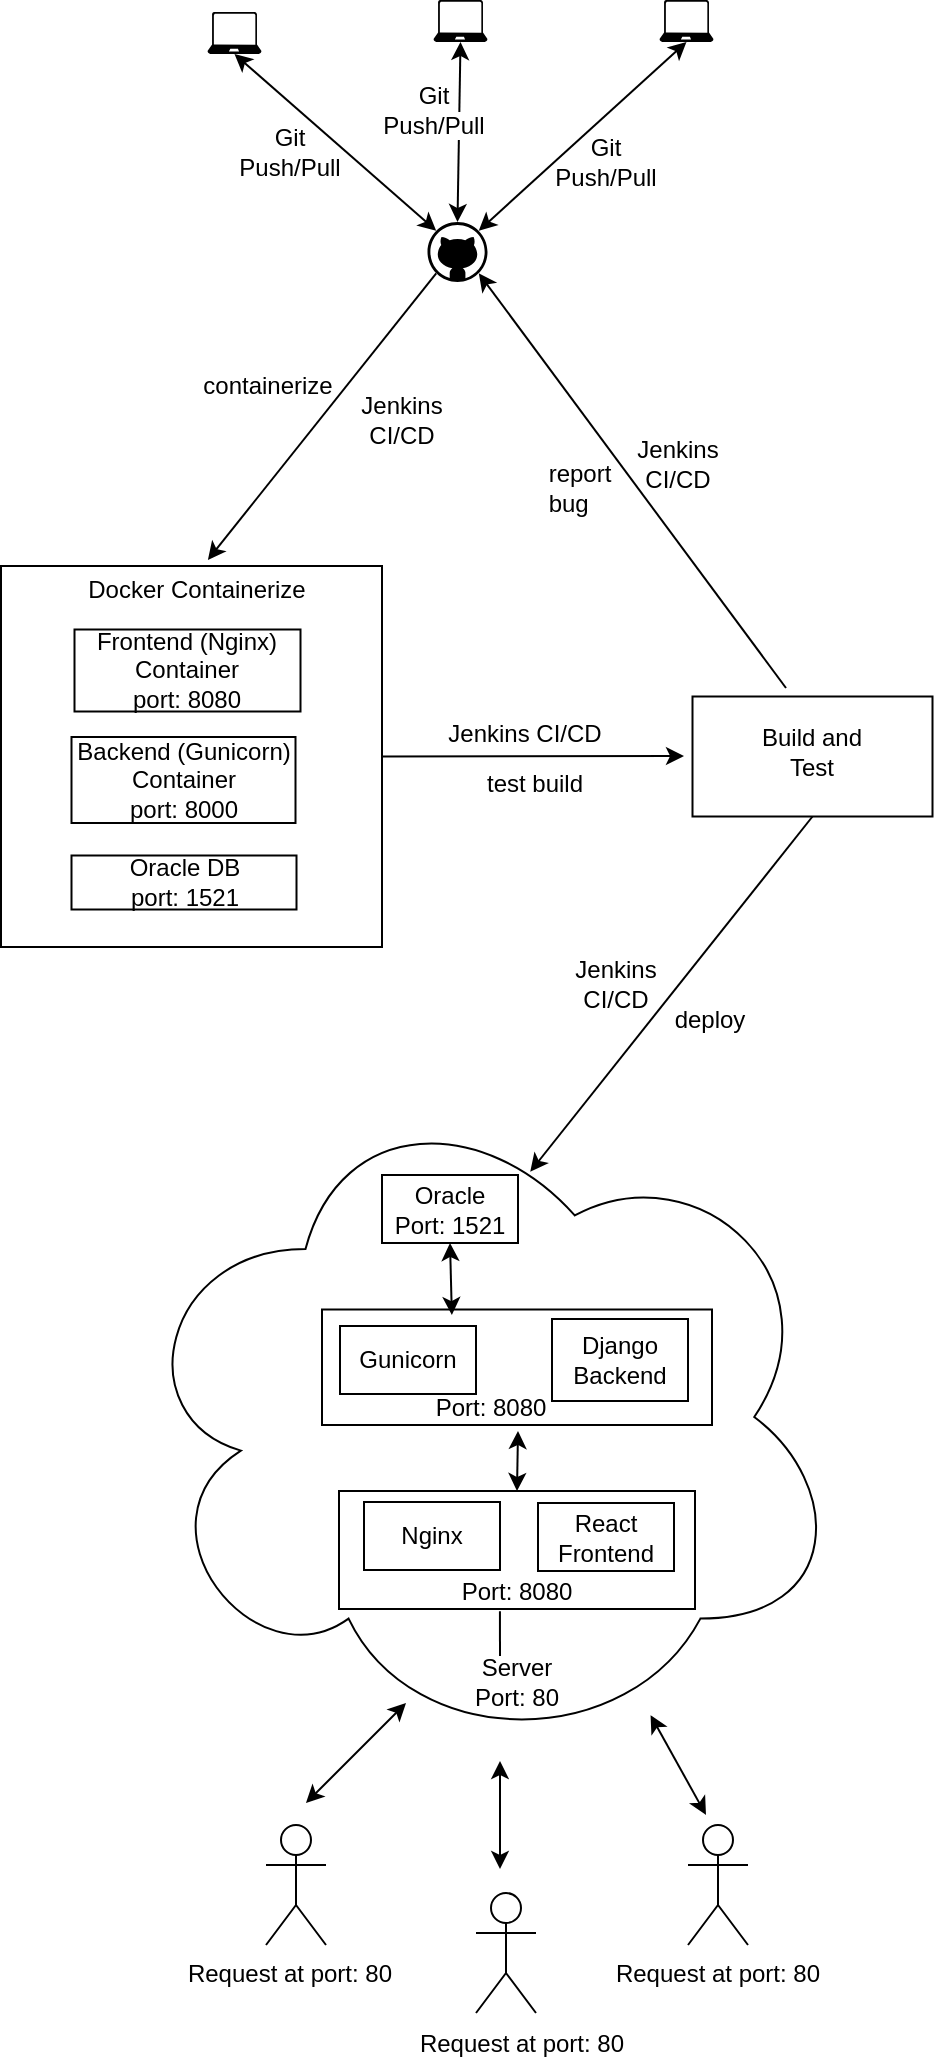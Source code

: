 <mxfile version="28.2.0">
  <diagram name="Page-1" id="6z6O5gTYu6NG59R_pvrr">
    <mxGraphModel dx="1744" dy="1014" grid="0" gridSize="10" guides="1" tooltips="1" connect="1" arrows="1" fold="1" page="1" pageScale="1" pageWidth="850" pageHeight="1100" background="light-dark(#FFFFFF,#FFFFFF)" math="0" shadow="0">
      <root>
        <mxCell id="0" />
        <mxCell id="1" parent="0" />
        <mxCell id="HzpkZbNFiSMj0MUtHJk6-1" value="" style="verticalLabelPosition=bottom;html=1;verticalAlign=top;align=center;strokeColor=none;fillColor=light-dark(#000000,#000000);shape=mxgraph.azure.github_code;pointerEvents=1;direction=east;" vertex="1" parent="1">
          <mxGeometry x="384.75" y="147" width="30" height="30" as="geometry" />
        </mxCell>
        <mxCell id="HzpkZbNFiSMj0MUtHJk6-3" value="" style="endArrow=classic;startArrow=classic;html=1;rounded=0;entryX=0.145;entryY=0.145;entryDx=0;entryDy=0;entryPerimeter=0;strokeColor=light-dark(#000000,#000000);exitX=0.5;exitY=1;exitDx=0;exitDy=0;exitPerimeter=0;" edge="1" parent="1" source="HzpkZbNFiSMj0MUtHJk6-9" target="HzpkZbNFiSMj0MUtHJk6-1">
          <mxGeometry width="50" height="50" relative="1" as="geometry">
            <mxPoint x="219.75" y="81" as="sourcePoint" />
            <mxPoint x="289.75" y="51" as="targetPoint" />
          </mxGeometry>
        </mxCell>
        <mxCell id="HzpkZbNFiSMj0MUtHJk6-4" value="" style="endArrow=classic;startArrow=classic;html=1;rounded=0;strokeColor=light-dark(#000000,#000000);exitX=0.5;exitY=1;exitDx=0;exitDy=0;exitPerimeter=0;entryX=0.5;entryY=0;entryDx=0;entryDy=0;entryPerimeter=0;" edge="1" parent="1" source="HzpkZbNFiSMj0MUtHJk6-8" target="HzpkZbNFiSMj0MUtHJk6-1">
          <mxGeometry width="50" height="50" relative="1" as="geometry">
            <mxPoint x="217.75" y="38" as="sourcePoint" />
            <mxPoint x="396.75" y="195" as="targetPoint" />
          </mxGeometry>
        </mxCell>
        <mxCell id="HzpkZbNFiSMj0MUtHJk6-5" value="" style="endArrow=classic;startArrow=classic;html=1;rounded=0;entryX=0.855;entryY=0.145;entryDx=0;entryDy=0;entryPerimeter=0;strokeColor=light-dark(#000000,#000000);exitX=0.5;exitY=1;exitDx=0;exitDy=0;exitPerimeter=0;" edge="1" parent="1" source="HzpkZbNFiSMj0MUtHJk6-7" target="HzpkZbNFiSMj0MUtHJk6-1">
          <mxGeometry width="50" height="50" relative="1" as="geometry">
            <mxPoint x="219.75" y="1" as="sourcePoint" />
            <mxPoint x="289.75" y="1" as="targetPoint" />
          </mxGeometry>
        </mxCell>
        <mxCell id="HzpkZbNFiSMj0MUtHJk6-7" value="" style="verticalLabelPosition=bottom;html=1;verticalAlign=top;align=center;strokeColor=none;fillColor=light-dark(#000000,#000000);shape=mxgraph.azure.laptop;pointerEvents=1;direction=east;" vertex="1" parent="1">
          <mxGeometry x="500.75" y="36" width="27" height="21" as="geometry" />
        </mxCell>
        <mxCell id="HzpkZbNFiSMj0MUtHJk6-8" value="" style="verticalLabelPosition=bottom;html=1;verticalAlign=top;align=center;strokeColor=none;fillColor=light-dark(#000000,#000000);shape=mxgraph.azure.laptop;pointerEvents=1;direction=east;" vertex="1" parent="1">
          <mxGeometry x="387.75" y="36" width="27" height="21" as="geometry" />
        </mxCell>
        <mxCell id="HzpkZbNFiSMj0MUtHJk6-9" value="" style="verticalLabelPosition=bottom;html=1;verticalAlign=top;align=center;strokeColor=none;fillColor=light-dark(#000000,#000000);shape=mxgraph.azure.laptop;pointerEvents=1;direction=east;" vertex="1" parent="1">
          <mxGeometry x="274.75" y="42" width="27" height="21" as="geometry" />
        </mxCell>
        <mxCell id="HzpkZbNFiSMj0MUtHJk6-10" value="" style="endArrow=classic;html=1;rounded=0;exitX=0.145;exitY=0.855;exitDx=0;exitDy=0;exitPerimeter=0;strokeColor=light-dark(#000000,#000000);entryX=0.543;entryY=-0.016;entryDx=0;entryDy=0;entryPerimeter=0;" edge="1" parent="1" source="HzpkZbNFiSMj0MUtHJk6-1" target="HzpkZbNFiSMj0MUtHJk6-11">
          <mxGeometry width="50" height="50" relative="1" as="geometry">
            <mxPoint x="203.75" y="849.5" as="sourcePoint" />
            <mxPoint x="399.75" y="287" as="targetPoint" />
          </mxGeometry>
        </mxCell>
        <mxCell id="HzpkZbNFiSMj0MUtHJk6-11" value="" style="whiteSpace=wrap;html=1;aspect=fixed;fillColor=none;strokeColor=light-dark(#000000,#000000);direction=east;" vertex="1" parent="1">
          <mxGeometry x="171.5" y="319" width="190.5" height="190.5" as="geometry" />
        </mxCell>
        <mxCell id="HzpkZbNFiSMj0MUtHJk6-12" value="&lt;font style=&quot;color: light-dark(rgb(0, 0, 0), rgb(0, 0, 0));&quot;&gt;Backend (Gunicorn) Container&lt;/font&gt;&lt;div&gt;&lt;font style=&quot;color: light-dark(rgb(0, 0, 0), rgb(0, 0, 0));&quot;&gt;port: 8000&lt;/font&gt;&lt;/div&gt;" style="rounded=0;whiteSpace=wrap;html=1;fillColor=none;strokeColor=light-dark(#000000,#000000);direction=east;" vertex="1" parent="1">
          <mxGeometry x="206.75" y="404.5" width="112" height="43" as="geometry" />
        </mxCell>
        <mxCell id="HzpkZbNFiSMj0MUtHJk6-15" value="&lt;font style=&quot;color: light-dark(rgb(0, 0, 0), rgb(0, 0, 0));&quot;&gt;Oracle DB&lt;/font&gt;&lt;div&gt;&lt;font style=&quot;color: light-dark(rgb(0, 0, 0), rgb(0, 0, 0));&quot;&gt;port: 1521&lt;/font&gt;&lt;/div&gt;" style="rounded=0;whiteSpace=wrap;html=1;fillColor=none;strokeColor=light-dark(#000000,#000000);direction=east;" vertex="1" parent="1">
          <mxGeometry x="206.75" y="463.75" width="112.5" height="27" as="geometry" />
        </mxCell>
        <mxCell id="HzpkZbNFiSMj0MUtHJk6-16" value="&lt;font style=&quot;color: light-dark(rgb(0, 0, 0), rgb(0, 0, 0));&quot;&gt;Frontend (Nginx) Container&lt;/font&gt;&lt;div&gt;&lt;font style=&quot;color: light-dark(rgb(0, 0, 0), rgb(0, 0, 0));&quot;&gt;port: 8080&lt;/font&gt;&lt;/div&gt;" style="rounded=0;whiteSpace=wrap;html=1;fillColor=none;strokeColor=light-dark(#000000,#000000);direction=east;" vertex="1" parent="1">
          <mxGeometry x="208.25" y="350.75" width="113" height="41" as="geometry" />
        </mxCell>
        <mxCell id="HzpkZbNFiSMj0MUtHJk6-17" value="&lt;font style=&quot;color: light-dark(rgb(0, 0, 0), rgb(0, 0, 0));&quot;&gt;Docker Containerize&lt;/font&gt;" style="text;html=1;align=center;verticalAlign=middle;whiteSpace=wrap;rounded=0;direction=east;" vertex="1" parent="1">
          <mxGeometry x="214.25" y="323.75" width="110.5" height="14" as="geometry" />
        </mxCell>
        <mxCell id="HzpkZbNFiSMj0MUtHJk6-18" value="&lt;font style=&quot;color: light-dark(rgb(0, 0, 0), rgb(0, 0, 0));&quot;&gt;Jenkins CI/CD&lt;/font&gt;" style="text;html=1;align=center;verticalAlign=middle;whiteSpace=wrap;rounded=0;direction=south;" vertex="1" parent="1">
          <mxGeometry x="363" y="197" width="18" height="97" as="geometry" />
        </mxCell>
        <mxCell id="HzpkZbNFiSMj0MUtHJk6-19" value="" style="endArrow=classic;html=1;rounded=0;strokeColor=light-dark(#000000,#000000);exitX=0.5;exitY=1;exitDx=0;exitDy=0;entryX=0.563;entryY=0.135;entryDx=0;entryDy=0;entryPerimeter=0;" edge="1" parent="1" source="HzpkZbNFiSMj0MUtHJk6-55" target="HzpkZbNFiSMj0MUtHJk6-23">
          <mxGeometry width="50" height="50" relative="1" as="geometry">
            <mxPoint x="616" y="507.92" as="sourcePoint" />
            <mxPoint x="493" y="604" as="targetPoint" />
          </mxGeometry>
        </mxCell>
        <mxCell id="HzpkZbNFiSMj0MUtHJk6-20" value="&lt;font style=&quot;color: light-dark(rgb(0, 0, 0), rgb(0, 0, 0));&quot;&gt;Jenkins CI/CD&lt;/font&gt;" style="text;html=1;align=center;verticalAlign=middle;whiteSpace=wrap;rounded=0;direction=south;" vertex="1" parent="1">
          <mxGeometry x="472" y="479.5" width="14" height="97" as="geometry" />
        </mxCell>
        <mxCell id="HzpkZbNFiSMj0MUtHJk6-21" value="&lt;span style=&quot;font-family: &amp;quot;Google Sans&amp;quot;, Arial, sans-serif; text-align: start; background-color: light-dark(rgb(255, 255, 255), rgb(255, 255, 255));&quot;&gt;&lt;font style=&quot;color: light-dark(rgb(0, 0, 0), rgb(0, 0, 0));&quot;&gt;containerize&lt;/font&gt;&lt;/span&gt;" style="text;html=1;align=center;verticalAlign=middle;whiteSpace=wrap;rounded=0;fillColor=none;direction=south;" vertex="1" parent="1">
          <mxGeometry x="292" y="180" width="26" height="97" as="geometry" />
        </mxCell>
        <mxCell id="HzpkZbNFiSMj0MUtHJk6-22" value="&lt;div style=&quot;text-align: start;&quot;&gt;&lt;font style=&quot;color: light-dark(rgb(0, 0, 0), rgb(0, 0, 0));&quot; face=&quot;Google Sans, Arial, sans-serif&quot;&gt;&lt;span style=&quot;background-color: light-dark(rgb(255, 255, 255), rgb(255, 255, 255));&quot;&gt;deploy&lt;/span&gt;&lt;/font&gt;&lt;/div&gt;" style="text;html=1;align=center;verticalAlign=middle;whiteSpace=wrap;rounded=0;fillColor=none;direction=south;" vertex="1" parent="1">
          <mxGeometry x="518.5" y="497" width="14" height="97" as="geometry" />
        </mxCell>
        <mxCell id="HzpkZbNFiSMj0MUtHJk6-23" value="" style="ellipse;shape=cloud;whiteSpace=wrap;html=1;fillColor=none;strokeColor=light-dark(#000000,#000000);direction=east;" vertex="1" parent="1">
          <mxGeometry x="234" y="576.5" width="359" height="336" as="geometry" />
        </mxCell>
        <mxCell id="HzpkZbNFiSMj0MUtHJk6-24" value="&lt;font style=&quot;color: light-dark(rgb(0, 0, 0), rgb(0, 0, 0));&quot;&gt;Nginx&lt;/font&gt;" style="rounded=0;whiteSpace=wrap;html=1;fillColor=none;strokeColor=light-dark(#000000,#000000);direction=east;" vertex="1" parent="1">
          <mxGeometry x="353" y="787" width="68" height="34" as="geometry" />
        </mxCell>
        <mxCell id="HzpkZbNFiSMj0MUtHJk6-25" value="&lt;font style=&quot;color: light-dark(rgb(0, 0, 0), rgb(0, 0, 0));&quot;&gt;Server&lt;/font&gt;&lt;div&gt;&lt;font style=&quot;color: light-dark(rgb(0, 0, 0), rgb(0, 0, 0));&quot;&gt;Port: 80&lt;/font&gt;&lt;/div&gt;" style="text;html=1;align=center;verticalAlign=middle;whiteSpace=wrap;rounded=0;direction=east;" vertex="1" parent="1">
          <mxGeometry x="381" y="869.5" width="97" height="14" as="geometry" />
        </mxCell>
        <mxCell id="HzpkZbNFiSMj0MUtHJk6-27" value="&lt;font style=&quot;color: light-dark(rgb(0, 0, 0), rgb(0, 0, 0));&quot;&gt;React&lt;/font&gt;&lt;div&gt;&lt;font style=&quot;color: light-dark(rgb(0, 0, 0), rgb(0, 0, 0));&quot;&gt;Frontend&lt;/font&gt;&lt;/div&gt;" style="rounded=0;whiteSpace=wrap;html=1;fillColor=none;strokeColor=light-dark(#000000,#000000);direction=east;" vertex="1" parent="1">
          <mxGeometry x="440" y="787.5" width="68" height="34" as="geometry" />
        </mxCell>
        <mxCell id="HzpkZbNFiSMj0MUtHJk6-28" value="" style="endArrow=classic;startArrow=classic;html=1;rounded=0;strokeColor=light-dark(#000000,#000000);exitX=0.5;exitY=0;exitDx=0;exitDy=0;entryX=0.5;entryY=0;entryDx=0;entryDy=0;" edge="1" parent="1" source="HzpkZbNFiSMj0MUtHJk6-32">
          <mxGeometry width="50" height="50" relative="1" as="geometry">
            <mxPoint x="479" y="776.5" as="sourcePoint" />
            <mxPoint x="430" y="751.5" as="targetPoint" />
          </mxGeometry>
        </mxCell>
        <mxCell id="HzpkZbNFiSMj0MUtHJk6-29" value="&lt;font style=&quot;color: light-dark(rgb(0, 0, 0), rgb(0, 0, 0));&quot;&gt;&lt;font&gt;Django&lt;/font&gt;&lt;br&gt;&lt;/font&gt;&lt;div&gt;&lt;font style=&quot;color: light-dark(rgb(0, 0, 0), rgb(0, 0, 0));&quot;&gt;Backend&lt;/font&gt;&lt;/div&gt;" style="rounded=0;whiteSpace=wrap;html=1;fillColor=none;strokeColor=light-dark(#000000,#000000);direction=east;" vertex="1" parent="1">
          <mxGeometry x="447" y="695.5" width="68" height="41" as="geometry" />
        </mxCell>
        <mxCell id="HzpkZbNFiSMj0MUtHJk6-30" value="&lt;font style=&quot;color: light-dark(rgb(0, 0, 0), rgb(0, 0, 0));&quot;&gt;&lt;font&gt;Gunicorn&lt;/font&gt;&lt;/font&gt;" style="rounded=0;whiteSpace=wrap;html=1;fillColor=none;strokeColor=light-dark(#000000,#000000);direction=east;" vertex="1" parent="1">
          <mxGeometry x="341" y="699" width="68" height="34" as="geometry" />
        </mxCell>
        <mxCell id="HzpkZbNFiSMj0MUtHJk6-32" value="" style="rounded=0;whiteSpace=wrap;html=1;fillColor=none;strokeColor=light-dark(#000000,#000000);direction=east;" vertex="1" parent="1">
          <mxGeometry x="340.5" y="781.5" width="178" height="59" as="geometry" />
        </mxCell>
        <mxCell id="HzpkZbNFiSMj0MUtHJk6-33" value="Actor" style="shape=umlActor;verticalLabelPosition=bottom;verticalAlign=top;html=1;outlineConnect=0;fillColor=none;strokeColor=light-dark(#000000,#000000);direction=east;" vertex="1" parent="1">
          <mxGeometry x="304" y="948.5" width="30" height="60" as="geometry" />
        </mxCell>
        <mxCell id="HzpkZbNFiSMj0MUtHJk6-34" value="Actor" style="shape=umlActor;verticalLabelPosition=bottom;verticalAlign=top;html=1;outlineConnect=0;fillColor=none;strokeColor=light-dark(#000000,#000000);direction=east;" vertex="1" parent="1">
          <mxGeometry x="409" y="982.5" width="30" height="60" as="geometry" />
        </mxCell>
        <mxCell id="HzpkZbNFiSMj0MUtHJk6-35" value="Actor" style="shape=umlActor;verticalLabelPosition=bottom;verticalAlign=top;html=1;outlineConnect=0;fillColor=none;strokeColor=light-dark(#000000,#000000);direction=east;" vertex="1" parent="1">
          <mxGeometry x="515" y="948.5" width="30" height="60" as="geometry" />
        </mxCell>
        <mxCell id="HzpkZbNFiSMj0MUtHJk6-39" value="" style="endArrow=none;html=1;rounded=0;strokeColor=light-dark(#000000,#000000);entryX=0.452;entryY=1.019;entryDx=0;entryDy=0;entryPerimeter=0;" edge="1" parent="1" target="HzpkZbNFiSMj0MUtHJk6-32">
          <mxGeometry width="50" height="50" relative="1" as="geometry">
            <mxPoint x="421" y="864" as="sourcePoint" />
            <mxPoint x="208" y="828.5" as="targetPoint" />
          </mxGeometry>
        </mxCell>
        <mxCell id="HzpkZbNFiSMj0MUtHJk6-40" value="" style="endArrow=classic;startArrow=classic;html=1;rounded=0;strokeColor=light-dark(#000000,#000000);" edge="1" parent="1" target="HzpkZbNFiSMj0MUtHJk6-23">
          <mxGeometry width="50" height="50" relative="1" as="geometry">
            <mxPoint x="524" y="943.5" as="sourcePoint" />
            <mxPoint x="537" y="893.5" as="targetPoint" />
          </mxGeometry>
        </mxCell>
        <mxCell id="HzpkZbNFiSMj0MUtHJk6-41" value="" style="endArrow=classic;startArrow=classic;html=1;rounded=0;strokeColor=light-dark(#000000,#000000);" edge="1" parent="1">
          <mxGeometry width="50" height="50" relative="1" as="geometry">
            <mxPoint x="421" y="970.5" as="sourcePoint" />
            <mxPoint x="421" y="916.5" as="targetPoint" />
          </mxGeometry>
        </mxCell>
        <mxCell id="HzpkZbNFiSMj0MUtHJk6-42" value="" style="endArrow=classic;startArrow=classic;html=1;rounded=0;strokeColor=light-dark(#000000,#000000);" edge="1" parent="1">
          <mxGeometry width="50" height="50" relative="1" as="geometry">
            <mxPoint x="324" y="937.5" as="sourcePoint" />
            <mxPoint x="374" y="887.5" as="targetPoint" />
          </mxGeometry>
        </mxCell>
        <mxCell id="HzpkZbNFiSMj0MUtHJk6-43" value="&lt;div style=&quot;text-align: start;&quot;&gt;&lt;font style=&quot;color: light-dark(rgb(0, 0, 0), rgb(0, 0, 0));&quot; face=&quot;Google Sans, Arial, sans-serif&quot;&gt;&lt;span style=&quot;background-color: light-dark(rgb(255, 255, 255), rgb(255, 255, 255));&quot;&gt;Request at port: 80&lt;/span&gt;&lt;/font&gt;&lt;/div&gt;" style="text;html=1;align=center;verticalAlign=middle;whiteSpace=wrap;rounded=0;fillColor=none;direction=east;" vertex="1" parent="1">
          <mxGeometry x="258.25" y="1015.5" width="116" height="14" as="geometry" />
        </mxCell>
        <mxCell id="HzpkZbNFiSMj0MUtHJk6-44" value="&lt;div style=&quot;text-align: start;&quot;&gt;&lt;font style=&quot;color: light-dark(rgb(0, 0, 0), rgb(0, 0, 0));&quot; face=&quot;Google Sans, Arial, sans-serif&quot;&gt;&lt;span style=&quot;background-color: light-dark(rgb(255, 255, 255), rgb(255, 255, 255));&quot;&gt;Request at port: 80&lt;/span&gt;&lt;/font&gt;&lt;/div&gt;" style="text;html=1;align=center;verticalAlign=middle;whiteSpace=wrap;rounded=0;fillColor=none;direction=east;" vertex="1" parent="1">
          <mxGeometry x="374.25" y="1050.5" width="116" height="14" as="geometry" />
        </mxCell>
        <mxCell id="HzpkZbNFiSMj0MUtHJk6-45" value="&lt;div style=&quot;text-align: start;&quot;&gt;&lt;font style=&quot;color: light-dark(rgb(0, 0, 0), rgb(0, 0, 0));&quot; face=&quot;Google Sans, Arial, sans-serif&quot;&gt;&lt;span style=&quot;background-color: light-dark(rgb(255, 255, 255), rgb(255, 255, 255));&quot;&gt;Request at port: 80&lt;/span&gt;&lt;/font&gt;&lt;/div&gt;" style="text;html=1;align=center;verticalAlign=middle;whiteSpace=wrap;rounded=0;fillColor=none;direction=east;" vertex="1" parent="1">
          <mxGeometry x="472" y="1015.5" width="116" height="14" as="geometry" />
        </mxCell>
        <mxCell id="HzpkZbNFiSMj0MUtHJk6-46" value="&lt;font style=&quot;color: light-dark(rgb(0, 0, 0), rgb(0, 0, 0));&quot;&gt;Oracle&lt;/font&gt;&lt;div&gt;&lt;font style=&quot;color: light-dark(rgb(0, 0, 0), rgb(0, 0, 0));&quot;&gt;Port: 1521&lt;/font&gt;&lt;/div&gt;" style="rounded=0;whiteSpace=wrap;html=1;fillColor=none;strokeColor=light-dark(#000000,#000000);direction=east;" vertex="1" parent="1">
          <mxGeometry x="362" y="623.5" width="68" height="34" as="geometry" />
        </mxCell>
        <mxCell id="HzpkZbNFiSMj0MUtHJk6-47" value="" style="rounded=0;whiteSpace=wrap;html=1;fillColor=none;strokeColor=light-dark(#000000,#000000);direction=east;" vertex="1" parent="1">
          <mxGeometry x="332" y="690.75" width="195" height="57.75" as="geometry" />
        </mxCell>
        <mxCell id="HzpkZbNFiSMj0MUtHJk6-48" value="&lt;span style=&quot;color: light-dark(rgb(0, 0, 0), rgb(0, 0, 0)); background-color: transparent;&quot;&gt;Port: 8080&lt;/span&gt;" style="text;html=1;align=center;verticalAlign=middle;whiteSpace=wrap;rounded=0;direction=east;" vertex="1" parent="1">
          <mxGeometry x="381" y="824.5" width="97" height="14" as="geometry" />
        </mxCell>
        <mxCell id="HzpkZbNFiSMj0MUtHJk6-49" value="&lt;span style=&quot;color: light-dark(rgb(0, 0, 0), rgb(0, 0, 0)); background-color: transparent;&quot;&gt;Port: 8080&lt;/span&gt;" style="text;html=1;align=center;verticalAlign=middle;whiteSpace=wrap;rounded=0;direction=east;" vertex="1" parent="1">
          <mxGeometry x="368" y="733" width="97" height="14" as="geometry" />
        </mxCell>
        <mxCell id="HzpkZbNFiSMj0MUtHJk6-50" value="" style="endArrow=classic;startArrow=classic;html=1;rounded=0;strokeColor=light-dark(#000000,#000000);entryX=0.5;entryY=1;entryDx=0;entryDy=0;exitX=0.333;exitY=0.048;exitDx=0;exitDy=0;exitPerimeter=0;" edge="1" parent="1" source="HzpkZbNFiSMj0MUtHJk6-47" target="HzpkZbNFiSMj0MUtHJk6-46">
          <mxGeometry width="50" height="50" relative="1" as="geometry">
            <mxPoint x="440" y="791.5" as="sourcePoint" />
            <mxPoint x="440" y="761.5" as="targetPoint" />
          </mxGeometry>
        </mxCell>
        <mxCell id="HzpkZbNFiSMj0MUtHJk6-52" value="&lt;span style=&quot;font-family: &amp;quot;Google Sans&amp;quot;, Arial, sans-serif; text-align: start; background-color: light-dark(rgb(255, 255, 255), rgb(255, 255, 255));&quot;&gt;&lt;font style=&quot;color: light-dark(rgb(0, 0, 0), rgb(0, 0, 0));&quot;&gt;Git Push/Pull&lt;/font&gt;&lt;/span&gt;" style="text;html=1;align=center;verticalAlign=middle;whiteSpace=wrap;rounded=0;fillColor=none;direction=south;" vertex="1" parent="1">
          <mxGeometry x="309.25" y="63" width="14" height="97" as="geometry" />
        </mxCell>
        <mxCell id="HzpkZbNFiSMj0MUtHJk6-53" value="&lt;span style=&quot;font-family: &amp;quot;Google Sans&amp;quot;, Arial, sans-serif; text-align: start; background-color: light-dark(rgb(255, 255, 255), rgb(255, 255, 255));&quot;&gt;&lt;font style=&quot;color: light-dark(rgb(0, 0, 0), rgb(0, 0, 0));&quot;&gt;Git Push/Pull&lt;/font&gt;&lt;/span&gt;" style="text;html=1;align=center;verticalAlign=middle;whiteSpace=wrap;rounded=0;fillColor=none;direction=south;" vertex="1" parent="1">
          <mxGeometry x="381" y="42" width="14" height="97" as="geometry" />
        </mxCell>
        <mxCell id="HzpkZbNFiSMj0MUtHJk6-54" value="&lt;span style=&quot;font-family: &amp;quot;Google Sans&amp;quot;, Arial, sans-serif; text-align: start; background-color: light-dark(rgb(255, 255, 255), rgb(255, 255, 255));&quot;&gt;&lt;font style=&quot;color: light-dark(rgb(0, 0, 0), rgb(0, 0, 0));&quot;&gt;Git Push/Pull&lt;/font&gt;&lt;/span&gt;" style="text;html=1;align=center;verticalAlign=middle;whiteSpace=wrap;rounded=0;fillColor=none;direction=south;" vertex="1" parent="1">
          <mxGeometry x="467" y="68" width="14" height="97" as="geometry" />
        </mxCell>
        <mxCell id="HzpkZbNFiSMj0MUtHJk6-55" value="" style="rounded=0;whiteSpace=wrap;html=1;fillColor=none;strokeColor=light-dark(#000000,#000000);" vertex="1" parent="1">
          <mxGeometry x="517.25" y="384.25" width="120" height="60" as="geometry" />
        </mxCell>
        <mxCell id="HzpkZbNFiSMj0MUtHJk6-56" value="" style="endArrow=classic;html=1;rounded=0;exitX=1;exitY=0.5;exitDx=0;exitDy=0;strokeColor=light-dark(#000000,#000000);" edge="1" parent="1" source="HzpkZbNFiSMj0MUtHJk6-11">
          <mxGeometry width="50" height="50" relative="1" as="geometry">
            <mxPoint x="382" y="466" as="sourcePoint" />
            <mxPoint x="513" y="414" as="targetPoint" />
          </mxGeometry>
        </mxCell>
        <mxCell id="HzpkZbNFiSMj0MUtHJk6-58" value="&lt;font style=&quot;color: light-dark(rgb(0, 0, 0), rgb(0, 0, 0));&quot;&gt;Build and Test&lt;/font&gt;" style="text;html=1;align=center;verticalAlign=middle;whiteSpace=wrap;rounded=0;" vertex="1" parent="1">
          <mxGeometry x="547.25" y="397" width="60" height="30" as="geometry" />
        </mxCell>
        <mxCell id="HzpkZbNFiSMj0MUtHJk6-59" value="&lt;font style=&quot;color: light-dark(rgb(0, 0, 0), rgb(0, 0, 0));&quot;&gt;Jenkins CI/CD&lt;/font&gt;" style="text;html=1;align=center;verticalAlign=middle;whiteSpace=wrap;rounded=0;direction=west;" vertex="1" parent="1">
          <mxGeometry x="384.75" y="394" width="97" height="18" as="geometry" />
        </mxCell>
        <mxCell id="HzpkZbNFiSMj0MUtHJk6-61" value="" style="endArrow=classic;html=1;rounded=0;strokeColor=light-dark(#000000,#000000);entryX=0.855;entryY=0.855;entryDx=0;entryDy=0;entryPerimeter=0;" edge="1" parent="1" target="HzpkZbNFiSMj0MUtHJk6-1">
          <mxGeometry width="50" height="50" relative="1" as="geometry">
            <mxPoint x="564" y="380" as="sourcePoint" />
            <mxPoint x="425" y="164" as="targetPoint" />
          </mxGeometry>
        </mxCell>
        <mxCell id="HzpkZbNFiSMj0MUtHJk6-65" value="&lt;div style=&quot;text-align: start;&quot;&gt;&lt;font style=&quot;color: light-dark(rgb(0, 0, 0), rgb(0, 0, 0));&quot; face=&quot;Google Sans, Arial, sans-serif&quot;&gt;&lt;span style=&quot;background-color: light-dark(rgb(255, 255, 255), rgb(255, 255, 255));&quot;&gt;test build&lt;/span&gt;&lt;/font&gt;&lt;/div&gt;" style="text;html=1;align=center;verticalAlign=middle;whiteSpace=wrap;rounded=0;fillColor=none;direction=west;" vertex="1" parent="1">
          <mxGeometry x="390" y="421" width="97" height="14" as="geometry" />
        </mxCell>
        <mxCell id="HzpkZbNFiSMj0MUtHJk6-66" value="&lt;font style=&quot;color: light-dark(rgb(0, 0, 0), rgb(0, 0, 0));&quot;&gt;Jenkins CI/CD&lt;/font&gt;" style="text;html=1;align=center;verticalAlign=middle;whiteSpace=wrap;rounded=0;direction=north;" vertex="1" parent="1">
          <mxGeometry x="500.75" y="219" width="18" height="97" as="geometry" />
        </mxCell>
        <mxCell id="HzpkZbNFiSMj0MUtHJk6-67" value="&lt;div style=&quot;text-align: start;&quot;&gt;&lt;font style=&quot;color: light-dark(rgb(0, 0, 0), rgb(0, 0, 0));&quot; face=&quot;Google Sans, Arial, sans-serif&quot;&gt;&lt;span style=&quot;background-color: light-dark(rgb(255, 255, 255), rgb(255, 255, 255));&quot;&gt;report&lt;/span&gt;&lt;/font&gt;&lt;/div&gt;&lt;div style=&quot;text-align: start;&quot;&gt;&lt;font style=&quot;color: light-dark(rgb(0, 0, 0), rgb(0, 0, 0));&quot; face=&quot;Google Sans, Arial, sans-serif&quot;&gt;&lt;span style=&quot;background-color: light-dark(rgb(255, 255, 255), rgb(255, 255, 255));&quot;&gt;bug&lt;/span&gt;&lt;/font&gt;&lt;/div&gt;" style="text;html=1;align=center;verticalAlign=middle;whiteSpace=wrap;rounded=0;fillColor=none;direction=north;" vertex="1" parent="1">
          <mxGeometry x="454" y="231" width="14" height="97" as="geometry" />
        </mxCell>
      </root>
    </mxGraphModel>
  </diagram>
</mxfile>
